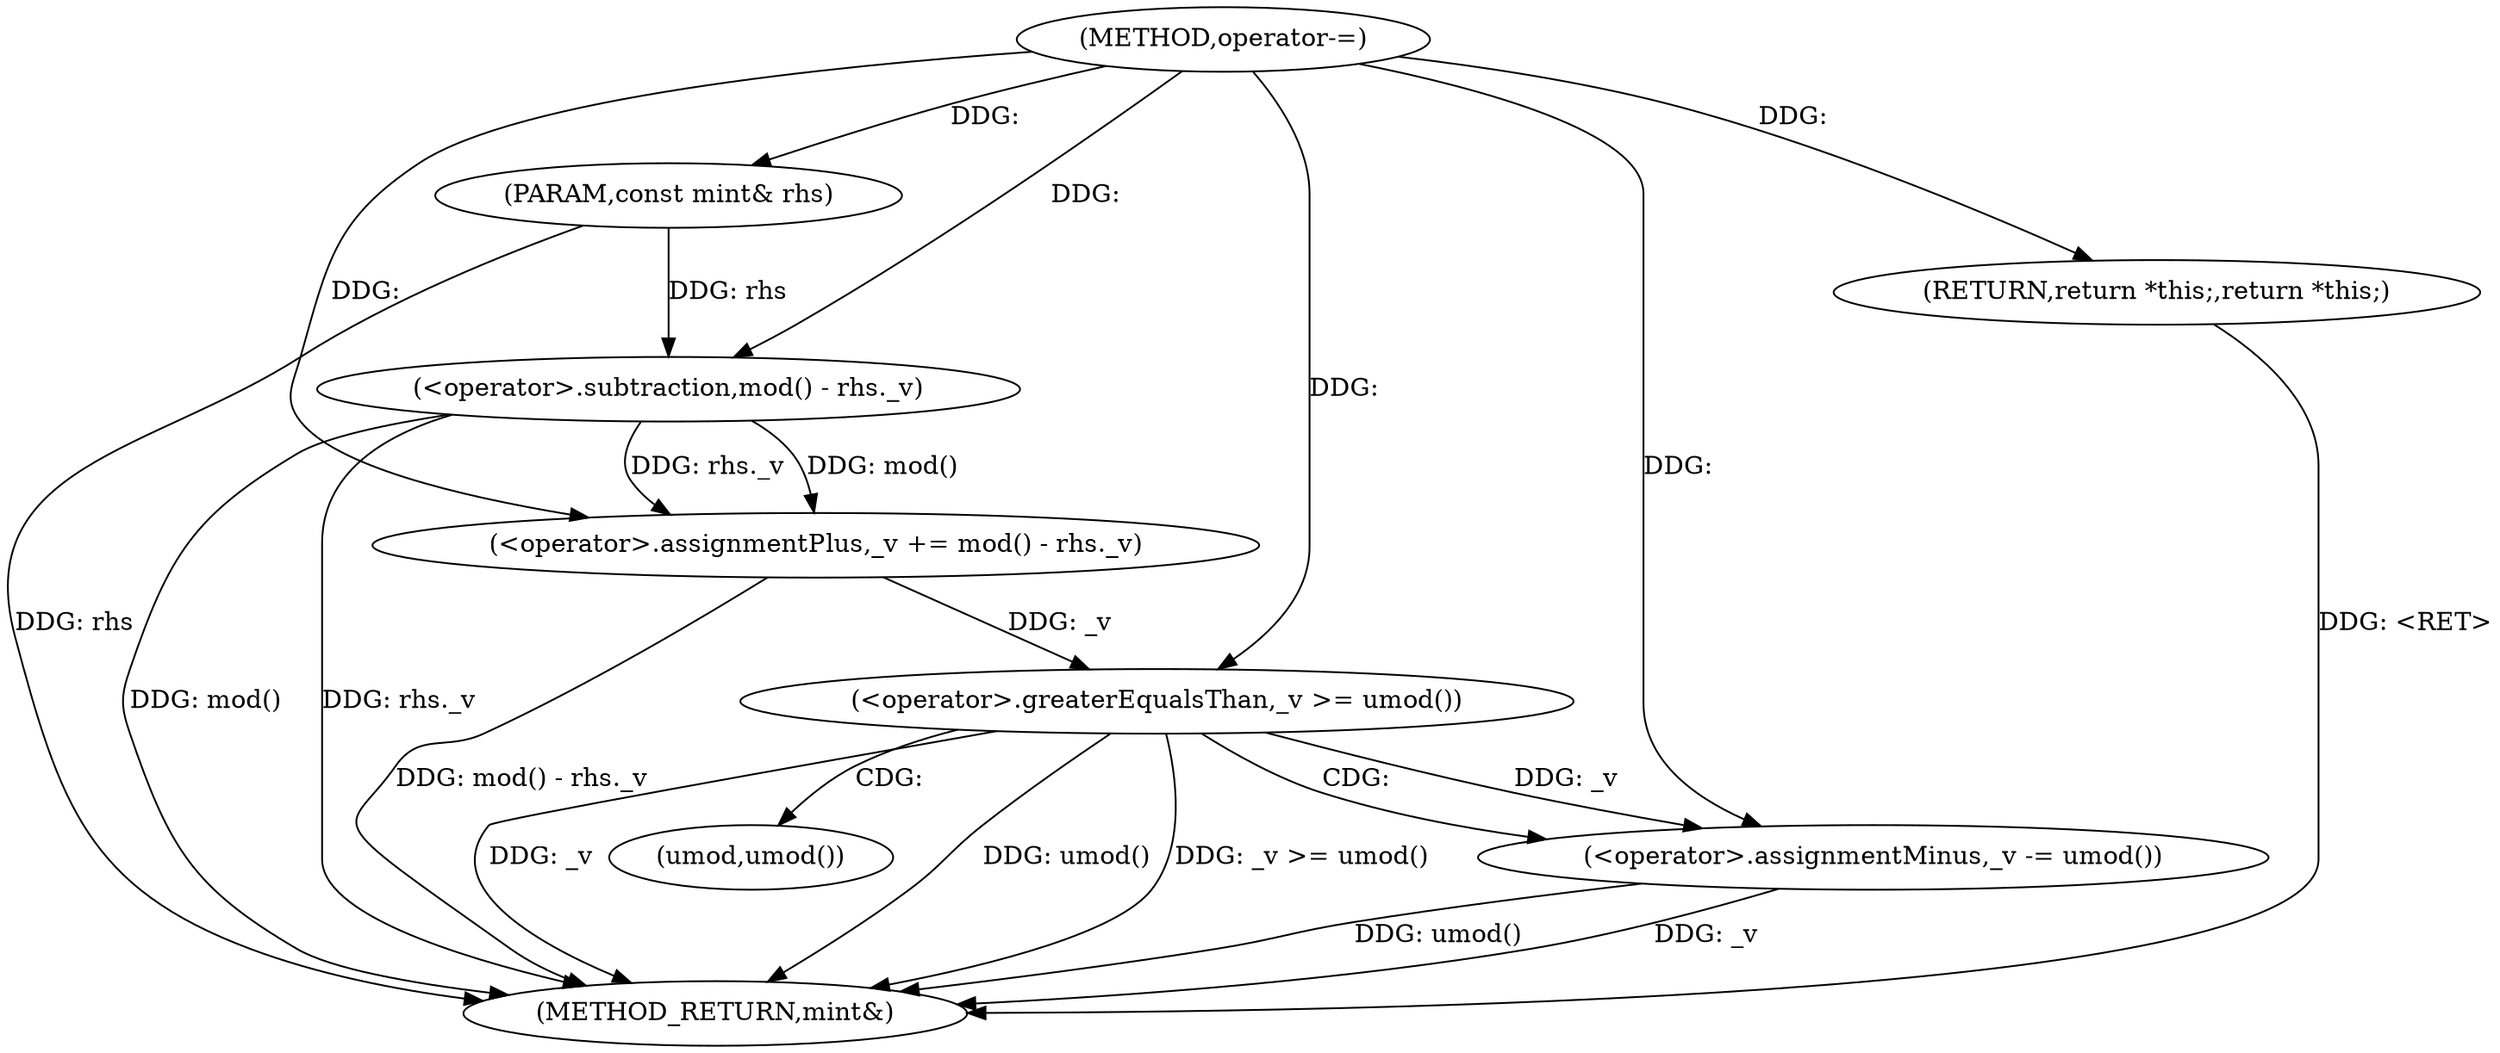 digraph "operator-=" {  
"1001254" [label = "(METHOD,operator-=)" ]
"1001274" [label = "(METHOD_RETURN,mint&)" ]
"1001255" [label = "(PARAM,const mint& rhs)" ]
"1001257" [label = "(<operator>.assignmentPlus,_v += mod() - rhs._v)" ]
"1001271" [label = "(RETURN,return *this;,return *this;)" ]
"1001265" [label = "(<operator>.greaterEqualsThan,_v >= umod())" ]
"1001268" [label = "(<operator>.assignmentMinus,_v -= umod())" ]
"1001259" [label = "(<operator>.subtraction,mod() - rhs._v)" ]
"1001270" [label = "(umod,umod())" ]
  "1001271" -> "1001274"  [ label = "DDG: <RET>"] 
  "1001255" -> "1001274"  [ label = "DDG: rhs"] 
  "1001259" -> "1001274"  [ label = "DDG: mod()"] 
  "1001259" -> "1001274"  [ label = "DDG: rhs._v"] 
  "1001257" -> "1001274"  [ label = "DDG: mod() - rhs._v"] 
  "1001265" -> "1001274"  [ label = "DDG: _v"] 
  "1001265" -> "1001274"  [ label = "DDG: umod()"] 
  "1001265" -> "1001274"  [ label = "DDG: _v >= umod()"] 
  "1001268" -> "1001274"  [ label = "DDG: _v"] 
  "1001268" -> "1001274"  [ label = "DDG: umod()"] 
  "1001254" -> "1001255"  [ label = "DDG: "] 
  "1001259" -> "1001257"  [ label = "DDG: mod()"] 
  "1001259" -> "1001257"  [ label = "DDG: rhs._v"] 
  "1001254" -> "1001271"  [ label = "DDG: "] 
  "1001254" -> "1001257"  [ label = "DDG: "] 
  "1001254" -> "1001268"  [ label = "DDG: "] 
  "1001254" -> "1001259"  [ label = "DDG: "] 
  "1001255" -> "1001259"  [ label = "DDG: rhs"] 
  "1001257" -> "1001265"  [ label = "DDG: _v"] 
  "1001254" -> "1001265"  [ label = "DDG: "] 
  "1001265" -> "1001268"  [ label = "DDG: _v"] 
  "1001265" -> "1001268"  [ label = "CDG: "] 
  "1001265" -> "1001270"  [ label = "CDG: "] 
}
